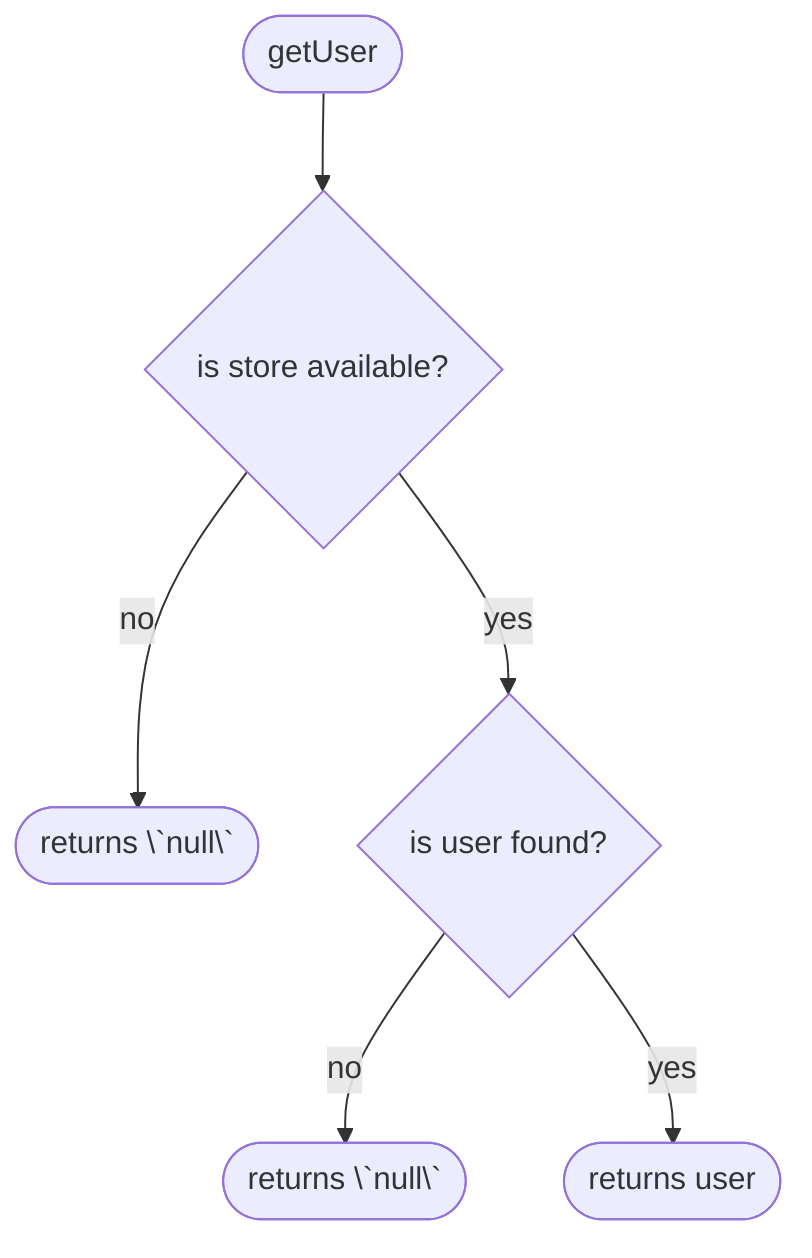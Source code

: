 flowchart TD
N0(["getUser"])
N1{"is store available?"}
N0 --> N1
N2(["returns \`null\`"])
N1 -- no --> N2
N3{"is user found?"}
N4(["returns \`null\`"])
N3 -- no --> N4
N5(["returns user"])
N3 -- yes --> N5
N1 -- yes --> N3

%% ✴ Generated by speccharts v0.5.0 ✴ https://github.com/arnaudrenaud/speccharts